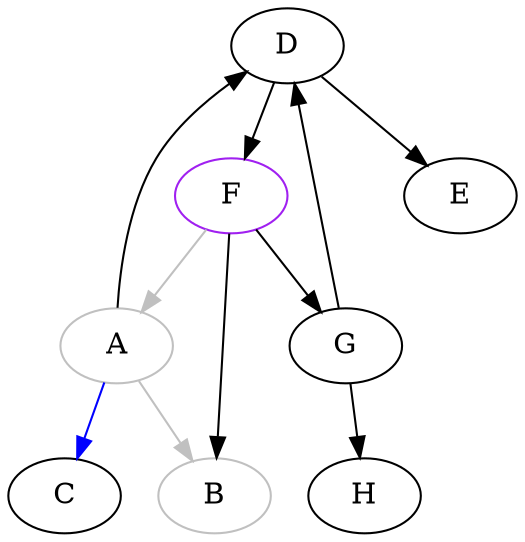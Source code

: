 digraph {
	D [label="D"];
	F [label="F", color="purple"];
	H [label="H"];
	A [label="A", color="gray"];
	E [label="E"];
	G [label="G"];
	C [label="C"];
	B [label="B", color="gray"];
	
	A -> C [color="blue"];
	A -> B [color="gray"];
	D -> E;
	D -> F;
	F -> A [color="gray"];
	F -> G;
	F -> B;
	A -> D;
	G -> H;
	G -> D;
}